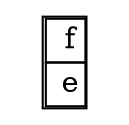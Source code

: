 digraph G { 
  node [shape = name]; 
  2[label=  <<table border= "1 " cellspacing= " 0 "><tr> 
<td> f</td> </tr> 
<tr> 
<td> e</td> </tr> 
</table>>  shape = none ]; 
 }
